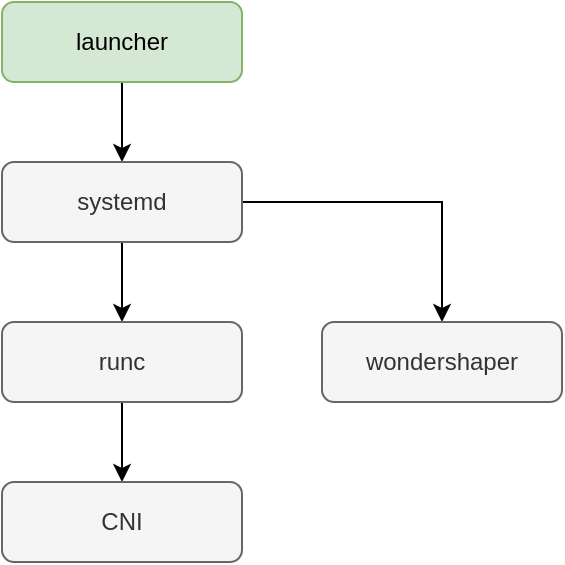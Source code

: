<mxfile version="13.6.5">
    <diagram id="Mjm_eE8uGFQX8b0lSevE" name="Page-1">
        <mxGraphModel dx="835" dy="712" grid="1" gridSize="10" guides="1" tooltips="1" connect="1" arrows="1" fold="1" page="1" pageScale="1" pageWidth="850" pageHeight="1100" math="0" shadow="0">
            <root>
                <mxCell id="0"/>
                <mxCell id="1" parent="0"/>
                <mxCell id="eIMumckOvlq_G28V1Wec-7" style="edgeStyle=orthogonalEdgeStyle;rounded=0;orthogonalLoop=1;jettySize=auto;html=1;exitX=0.5;exitY=1;exitDx=0;exitDy=0;" parent="1" source="eIMumckOvlq_G28V1Wec-1" target="eIMumckOvlq_G28V1Wec-2" edge="1">
                    <mxGeometry relative="1" as="geometry"/>
                </mxCell>
                <mxCell id="eIMumckOvlq_G28V1Wec-1" value="launcher" style="rounded=1;whiteSpace=wrap;html=1;fillColor=#d5e8d4;strokeColor=#82b366;" parent="1" vertex="1">
                    <mxGeometry x="280" y="160" width="120" height="40" as="geometry"/>
                </mxCell>
                <mxCell id="eIMumckOvlq_G28V1Wec-8" style="edgeStyle=orthogonalEdgeStyle;rounded=0;orthogonalLoop=1;jettySize=auto;html=1;exitX=0.5;exitY=1;exitDx=0;exitDy=0;entryX=0.5;entryY=0;entryDx=0;entryDy=0;" parent="1" source="eIMumckOvlq_G28V1Wec-2" target="eIMumckOvlq_G28V1Wec-3" edge="1">
                    <mxGeometry relative="1" as="geometry"/>
                </mxCell>
                <mxCell id="eIMumckOvlq_G28V1Wec-9" style="edgeStyle=orthogonalEdgeStyle;rounded=0;orthogonalLoop=1;jettySize=auto;html=1;exitX=1;exitY=0.5;exitDx=0;exitDy=0;entryX=0.5;entryY=0;entryDx=0;entryDy=0;" parent="1" source="eIMumckOvlq_G28V1Wec-2" target="eIMumckOvlq_G28V1Wec-5" edge="1">
                    <mxGeometry relative="1" as="geometry"/>
                </mxCell>
                <mxCell id="eIMumckOvlq_G28V1Wec-2" value="systemd" style="rounded=1;whiteSpace=wrap;html=1;fillColor=#f5f5f5;strokeColor=#666666;fontColor=#333333;" parent="1" vertex="1">
                    <mxGeometry x="280" y="240" width="120" height="40" as="geometry"/>
                </mxCell>
                <mxCell id="eIMumckOvlq_G28V1Wec-10" style="edgeStyle=orthogonalEdgeStyle;rounded=0;orthogonalLoop=1;jettySize=auto;html=1;exitX=0.5;exitY=1;exitDx=0;exitDy=0;" parent="1" source="eIMumckOvlq_G28V1Wec-3" target="eIMumckOvlq_G28V1Wec-6" edge="1">
                    <mxGeometry relative="1" as="geometry"/>
                </mxCell>
                <mxCell id="eIMumckOvlq_G28V1Wec-3" value="runc" style="rounded=1;whiteSpace=wrap;html=1;fillColor=#f5f5f5;strokeColor=#666666;fontColor=#333333;" parent="1" vertex="1">
                    <mxGeometry x="280" y="320" width="120" height="40" as="geometry"/>
                </mxCell>
                <mxCell id="eIMumckOvlq_G28V1Wec-5" value="wondershaper" style="rounded=1;whiteSpace=wrap;html=1;fillColor=#f5f5f5;strokeColor=#666666;fontColor=#333333;" parent="1" vertex="1">
                    <mxGeometry x="440" y="320" width="120" height="40" as="geometry"/>
                </mxCell>
                <mxCell id="eIMumckOvlq_G28V1Wec-6" value="CNI" style="rounded=1;whiteSpace=wrap;html=1;fillColor=#f5f5f5;strokeColor=#666666;fontColor=#333333;" parent="1" vertex="1">
                    <mxGeometry x="280" y="400" width="120" height="40" as="geometry"/>
                </mxCell>
            </root>
        </mxGraphModel>
    </diagram>
</mxfile>